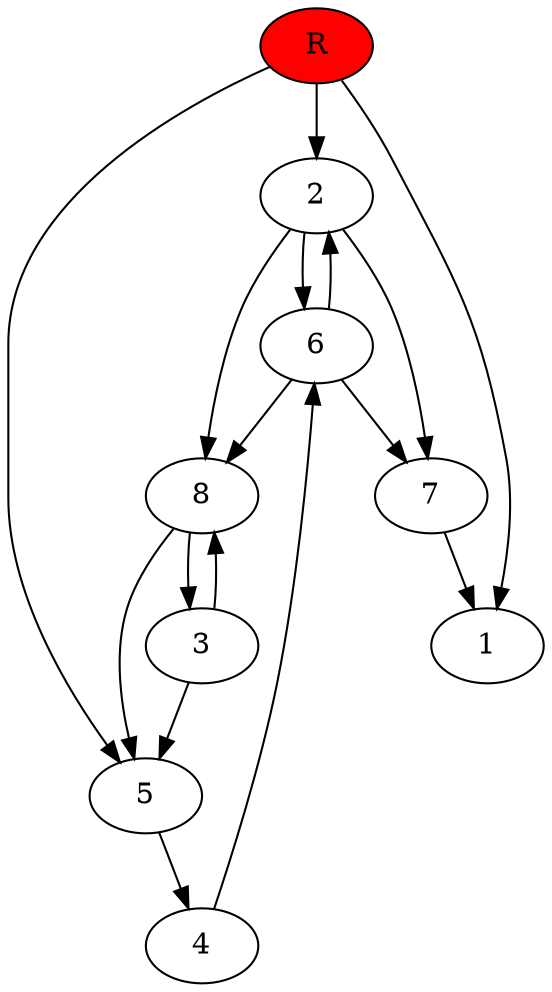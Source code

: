 digraph prb21983 {
	1
	2
	3
	4
	5
	6
	7
	8
	R [fillcolor="#ff0000" style=filled]
	2 -> 6
	2 -> 7
	2 -> 8
	3 -> 5
	3 -> 8
	4 -> 6
	5 -> 4
	6 -> 2
	6 -> 7
	6 -> 8
	7 -> 1
	8 -> 3
	8 -> 5
	R -> 1
	R -> 2
	R -> 5
}

